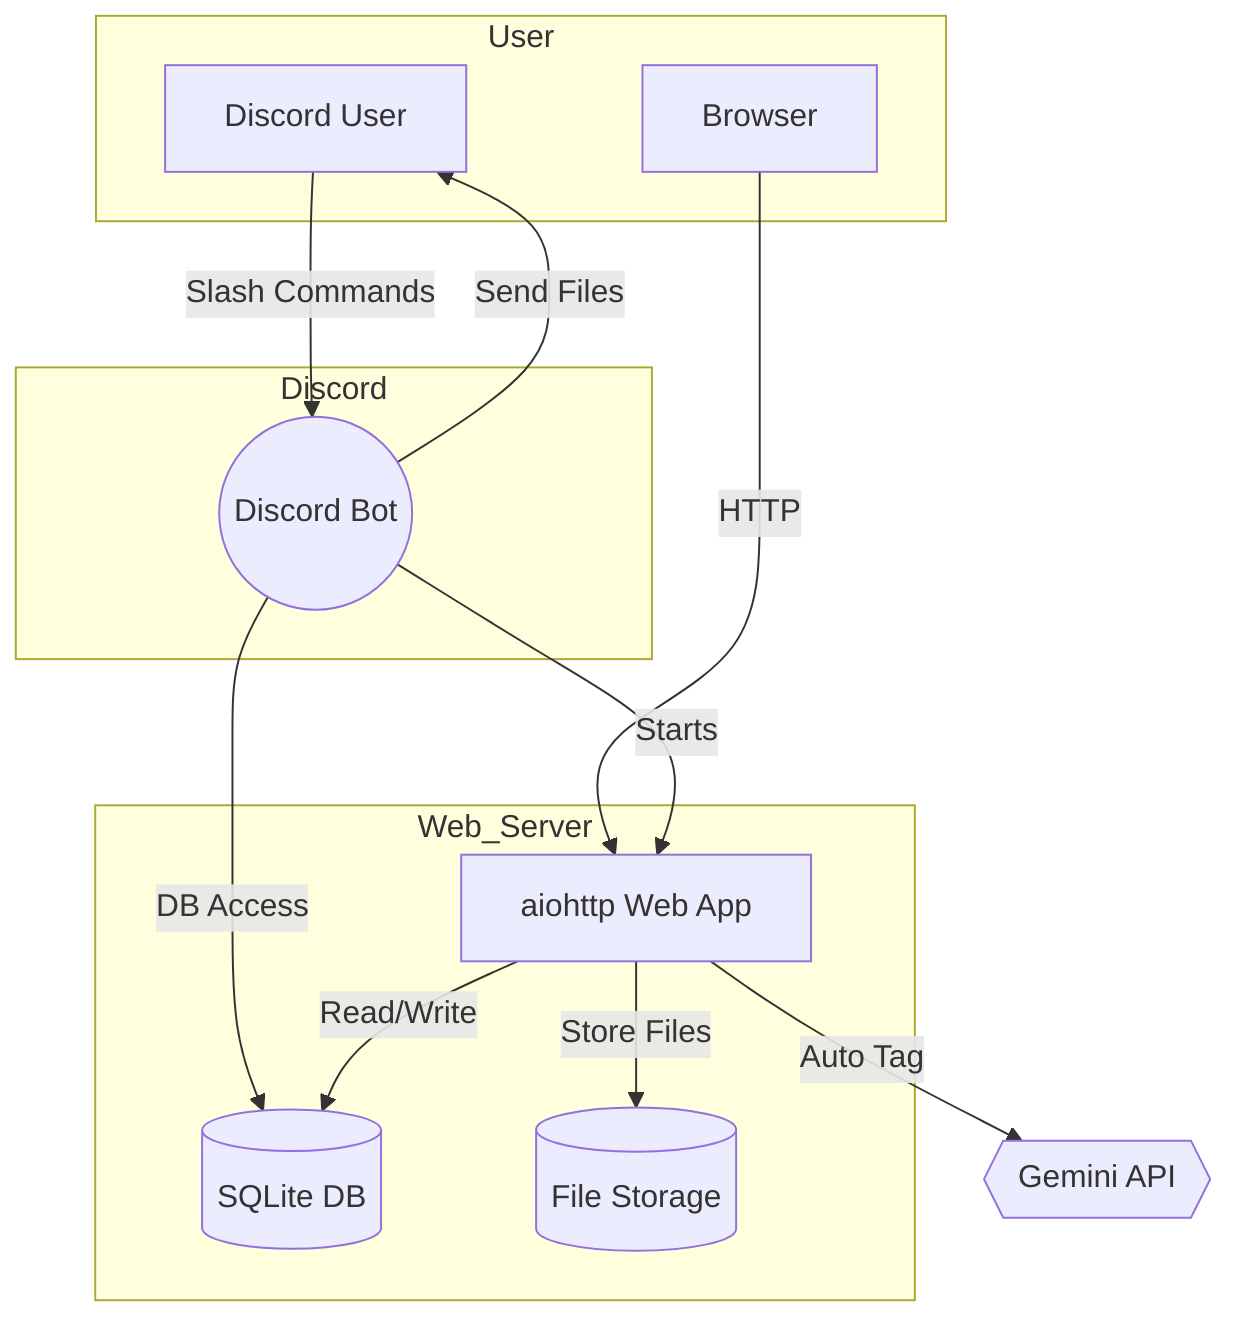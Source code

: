 %% Web Discord Server System Overview
graph TD
    subgraph User
        A[Discord User]
        B[Browser]
    end
    subgraph Discord
        Bot((Discord Bot))
    end
    subgraph Web_Server
        Web[aiohttp Web App]
        DB[(SQLite DB)]
        Files[(File Storage)]
    end
    Gemini{{Gemini API}}

    A --"Slash Commands"--> Bot
    B --"HTTP"--> Web
    Bot --"Starts"--> Web
    Bot --"DB Access"--> DB
    Web --"Read/Write"--> DB
    Web --"Store Files"--> Files
    Web --"Auto Tag"--> Gemini
    Bot --"Send Files"--> A